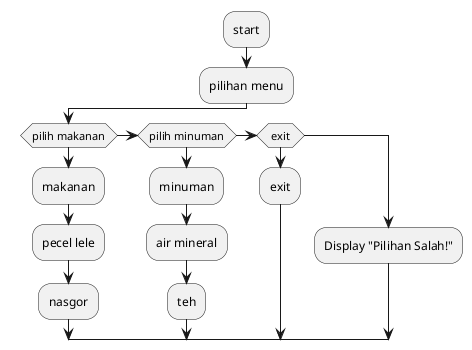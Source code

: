 @startuml pert5
:start;
:pilihan menu;

    if (pilih makanan) then
        :makanan;
        :pecel lele;
        :nasgor;
    else if (pilih minuman) then
        :minuman;
        :air mineral;
        :teh;
    else if (exit) then
        :exit;
    else
        :Display "Pilihan Salah!";
    endif;

@enduml


